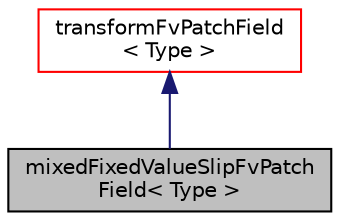 digraph "mixedFixedValueSlipFvPatchField&lt; Type &gt;"
{
  bgcolor="transparent";
  edge [fontname="Helvetica",fontsize="10",labelfontname="Helvetica",labelfontsize="10"];
  node [fontname="Helvetica",fontsize="10",shape=record];
  Node1 [label="mixedFixedValueSlipFvPatch\lField\< Type \>",height=0.2,width=0.4,color="black", fillcolor="grey75", style="filled", fontcolor="black"];
  Node2 -> Node1 [dir="back",color="midnightblue",fontsize="10",style="solid",fontname="Helvetica"];
  Node2 [label="transformFvPatchField\l\< Type \>",height=0.2,width=0.4,color="red",URL="$a02674.html",tooltip="Foam::transformFvPatchField. "];
}
